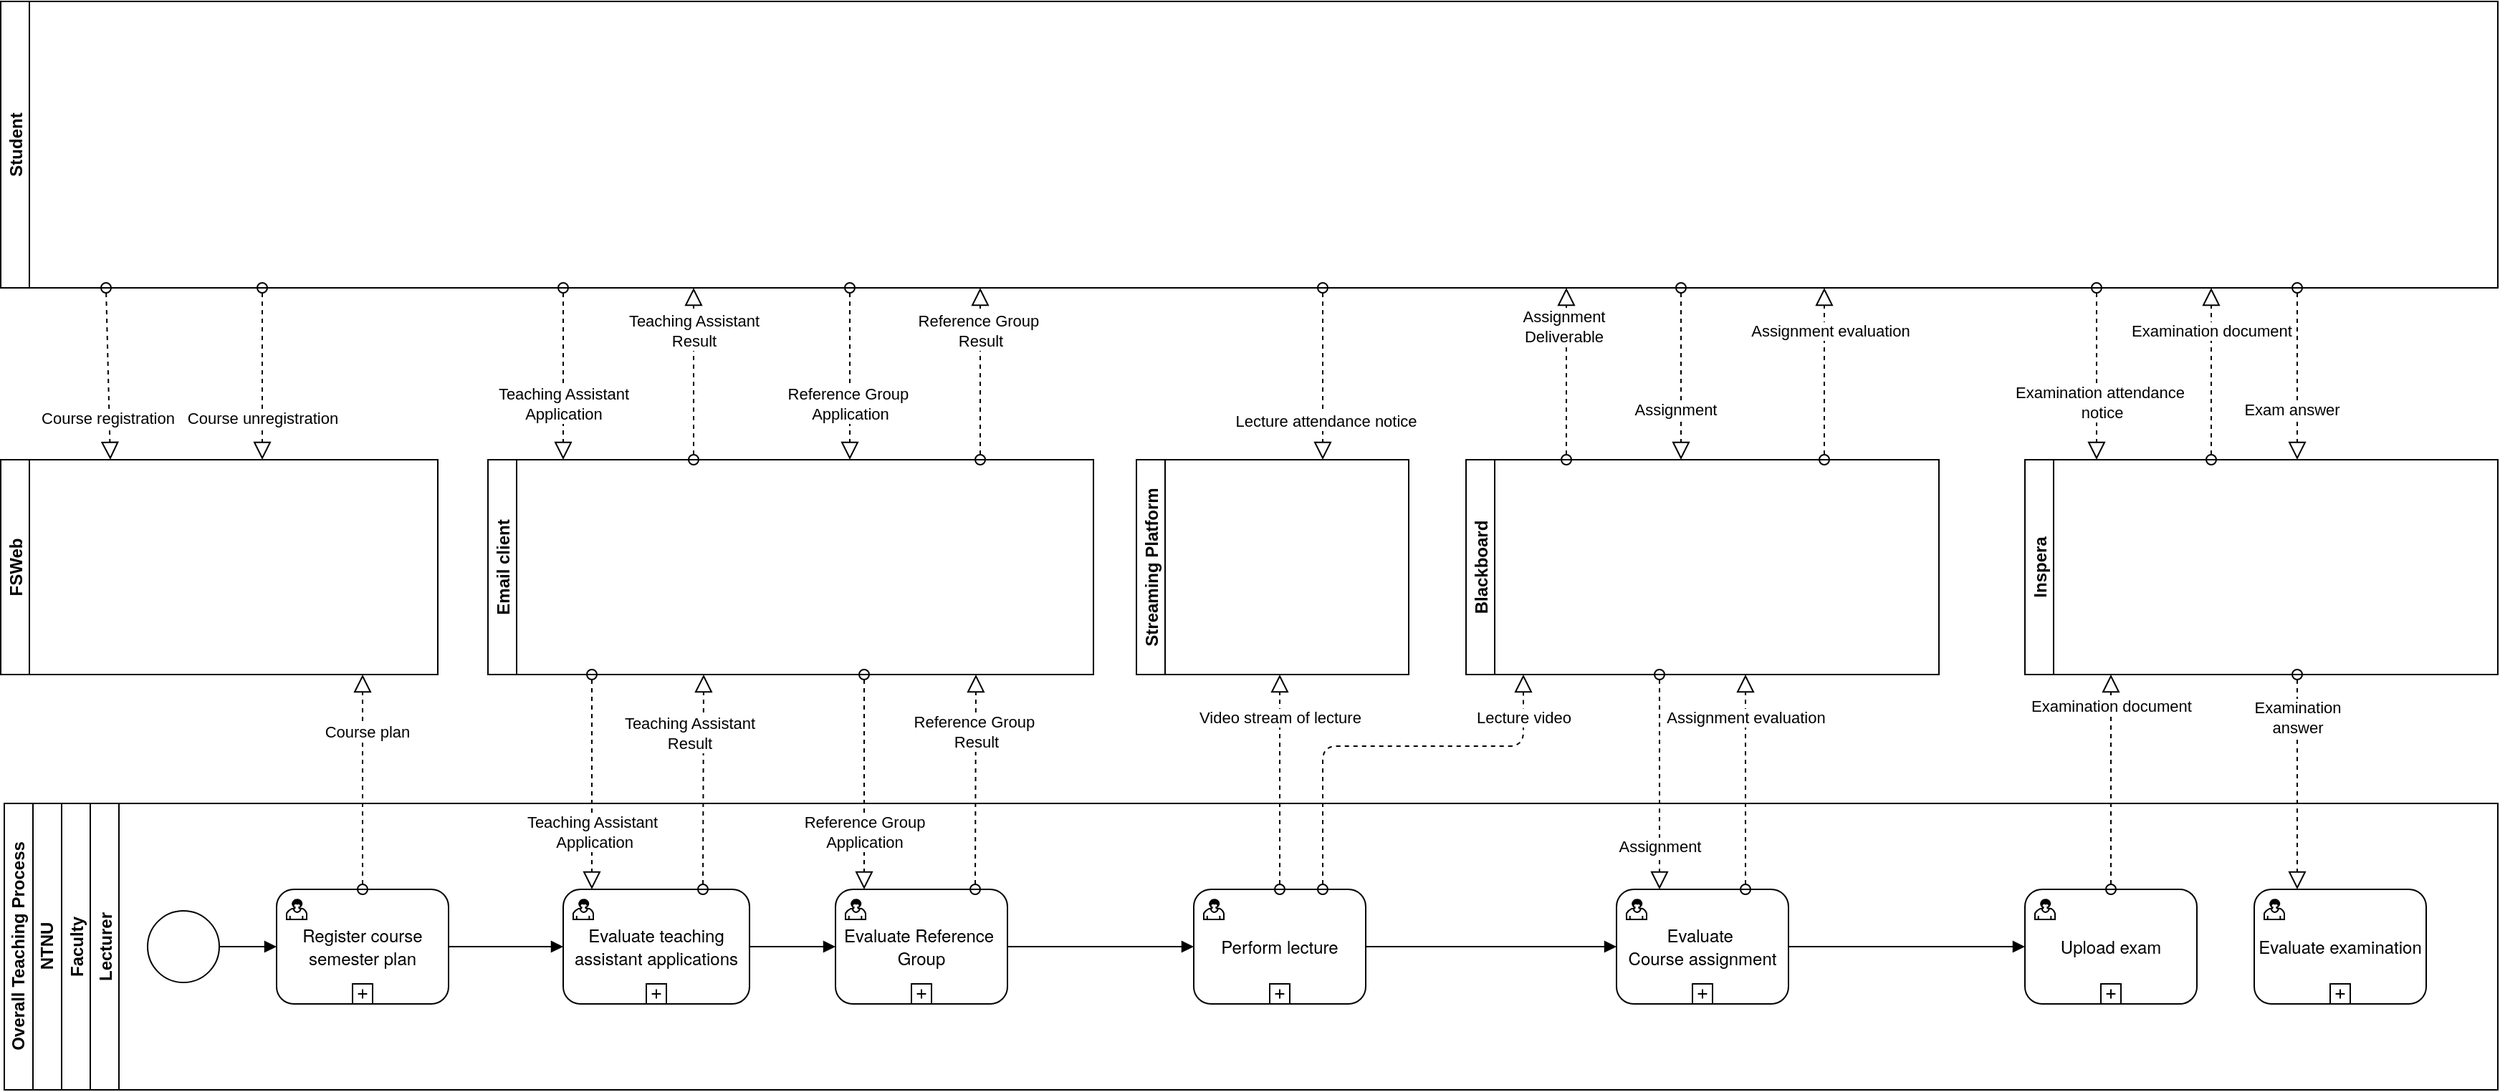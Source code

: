 <mxfile version="13.8.0" type="github">
  <diagram name="Page-1" id="2a216829-ef6e-dabb-86c1-c78162f3ba2b">
    <mxGraphModel dx="1298" dy="1882" grid="1" gridSize="10" guides="1" tooltips="1" connect="1" arrows="1" fold="1" page="1" pageScale="1" pageWidth="850" pageHeight="1100" background="#ffffff" math="0" shadow="0">
      <root>
        <mxCell id="0" />
        <mxCell id="1" parent="0" />
        <mxCell id="4NEy2AXO_T3ACagM7eKn-3" value="Overall Teaching Process" style="swimlane;html=1;childLayout=stackLayout;resizeParent=1;resizeParentMax=0;horizontal=0;startSize=20;horizontalStack=0;" vertex="1" parent="1">
          <mxGeometry x="150" y="180" width="1740" height="200" as="geometry" />
        </mxCell>
        <mxCell id="4NEy2AXO_T3ACagM7eKn-4" value="NTNU" style="swimlane;html=1;startSize=20;horizontal=0;" vertex="1" parent="4NEy2AXO_T3ACagM7eKn-3">
          <mxGeometry x="20" width="1720" height="200" as="geometry" />
        </mxCell>
        <mxCell id="4NEy2AXO_T3ACagM7eKn-8" value="Faculty" style="swimlane;startSize=20;horizontal=0;" vertex="1" parent="4NEy2AXO_T3ACagM7eKn-4">
          <mxGeometry x="20" width="1700" height="200" as="geometry" />
        </mxCell>
        <mxCell id="4NEy2AXO_T3ACagM7eKn-11" value="Lecturer" style="swimlane;startSize=20;horizontal=0;" vertex="1" parent="4NEy2AXO_T3ACagM7eKn-8">
          <mxGeometry x="20" width="1680" height="200" as="geometry" />
        </mxCell>
        <mxCell id="4NEy2AXO_T3ACagM7eKn-66" style="edgeStyle=orthogonalEdgeStyle;rounded=0;orthogonalLoop=1;jettySize=auto;html=1;entryX=0;entryY=0.5;entryDx=0;entryDy=0;endArrow=block;endFill=1;" edge="1" parent="4NEy2AXO_T3ACagM7eKn-11" source="4NEy2AXO_T3ACagM7eKn-50" target="4NEy2AXO_T3ACagM7eKn-63">
          <mxGeometry relative="1" as="geometry" />
        </mxCell>
        <mxCell id="4NEy2AXO_T3ACagM7eKn-77" value="&lt;span style=&quot;font-family: &amp;#34;helvetica neue&amp;#34;&quot;&gt;Evaluate examination&lt;br&gt;&lt;/span&gt;" style="html=1;whiteSpace=wrap;rounded=1;dropTarget=0;" vertex="1" parent="4NEy2AXO_T3ACagM7eKn-11">
          <mxGeometry x="1510" y="60" width="120" height="80" as="geometry" />
        </mxCell>
        <mxCell id="4NEy2AXO_T3ACagM7eKn-78" value="" style="html=1;shape=mxgraph.bpmn.user_task;outlineConnect=0;" vertex="1" parent="4NEy2AXO_T3ACagM7eKn-77">
          <mxGeometry width="14" height="14" relative="1" as="geometry">
            <mxPoint x="7" y="7" as="offset" />
          </mxGeometry>
        </mxCell>
        <mxCell id="4NEy2AXO_T3ACagM7eKn-79" value="" style="html=1;shape=plus;outlineConnect=0;" vertex="1" parent="4NEy2AXO_T3ACagM7eKn-77">
          <mxGeometry x="0.5" y="1" width="14" height="14" relative="1" as="geometry">
            <mxPoint x="-7" y="-14" as="offset" />
          </mxGeometry>
        </mxCell>
        <mxCell id="4NEy2AXO_T3ACagM7eKn-80" value="&lt;span style=&quot;font-family: &amp;#34;helvetica neue&amp;#34;&quot;&gt;Upload exam&lt;br&gt;&lt;/span&gt;" style="html=1;whiteSpace=wrap;rounded=1;dropTarget=0;" vertex="1" parent="4NEy2AXO_T3ACagM7eKn-11">
          <mxGeometry x="1350" y="60" width="120" height="80" as="geometry" />
        </mxCell>
        <mxCell id="4NEy2AXO_T3ACagM7eKn-81" value="" style="html=1;shape=mxgraph.bpmn.user_task;outlineConnect=0;" vertex="1" parent="4NEy2AXO_T3ACagM7eKn-80">
          <mxGeometry width="14" height="14" relative="1" as="geometry">
            <mxPoint x="7" y="7" as="offset" />
          </mxGeometry>
        </mxCell>
        <mxCell id="4NEy2AXO_T3ACagM7eKn-82" value="" style="html=1;shape=plus;outlineConnect=0;" vertex="1" parent="4NEy2AXO_T3ACagM7eKn-80">
          <mxGeometry x="0.5" y="1" width="14" height="14" relative="1" as="geometry">
            <mxPoint x="-7" y="-14" as="offset" />
          </mxGeometry>
        </mxCell>
        <mxCell id="4NEy2AXO_T3ACagM7eKn-50" value="&lt;span style=&quot;font-family: &amp;#34;helvetica neue&amp;#34;&quot;&gt;Perform lecture&lt;br&gt;&lt;/span&gt;" style="html=1;whiteSpace=wrap;rounded=1;dropTarget=0;" vertex="1" parent="4NEy2AXO_T3ACagM7eKn-11">
          <mxGeometry x="770" y="60" width="120" height="80" as="geometry" />
        </mxCell>
        <mxCell id="4NEy2AXO_T3ACagM7eKn-51" value="" style="html=1;shape=mxgraph.bpmn.user_task;outlineConnect=0;" vertex="1" parent="4NEy2AXO_T3ACagM7eKn-50">
          <mxGeometry width="14" height="14" relative="1" as="geometry">
            <mxPoint x="7" y="7" as="offset" />
          </mxGeometry>
        </mxCell>
        <mxCell id="4NEy2AXO_T3ACagM7eKn-52" value="" style="html=1;shape=plus;outlineConnect=0;" vertex="1" parent="4NEy2AXO_T3ACagM7eKn-50">
          <mxGeometry x="0.5" y="1" width="14" height="14" relative="1" as="geometry">
            <mxPoint x="-7" y="-14" as="offset" />
          </mxGeometry>
        </mxCell>
        <mxCell id="4NEy2AXO_T3ACagM7eKn-54" style="edgeStyle=orthogonalEdgeStyle;rounded=0;orthogonalLoop=1;jettySize=auto;html=1;entryX=0;entryY=0.5;entryDx=0;entryDy=0;endArrow=block;endFill=1;" edge="1" parent="4NEy2AXO_T3ACagM7eKn-11" source="4NEy2AXO_T3ACagM7eKn-43" target="4NEy2AXO_T3ACagM7eKn-50">
          <mxGeometry relative="1" as="geometry" />
        </mxCell>
        <mxCell id="4NEy2AXO_T3ACagM7eKn-43" value="&lt;span style=&quot;font-family: &amp;#34;helvetica neue&amp;#34;&quot;&gt;Evaluate Reference&amp;nbsp;&lt;br&gt;Group&lt;br&gt;&lt;/span&gt;" style="html=1;whiteSpace=wrap;rounded=1;dropTarget=0;" vertex="1" parent="4NEy2AXO_T3ACagM7eKn-11">
          <mxGeometry x="520" y="60" width="120" height="80" as="geometry" />
        </mxCell>
        <mxCell id="4NEy2AXO_T3ACagM7eKn-44" value="" style="html=1;shape=mxgraph.bpmn.user_task;outlineConnect=0;" vertex="1" parent="4NEy2AXO_T3ACagM7eKn-43">
          <mxGeometry width="14" height="14" relative="1" as="geometry">
            <mxPoint x="7" y="7" as="offset" />
          </mxGeometry>
        </mxCell>
        <mxCell id="4NEy2AXO_T3ACagM7eKn-45" value="" style="html=1;shape=plus;outlineConnect=0;" vertex="1" parent="4NEy2AXO_T3ACagM7eKn-43">
          <mxGeometry x="0.5" y="1" width="14" height="14" relative="1" as="geometry">
            <mxPoint x="-7" y="-14" as="offset" />
          </mxGeometry>
        </mxCell>
        <mxCell id="4NEy2AXO_T3ACagM7eKn-49" style="edgeStyle=orthogonalEdgeStyle;rounded=0;orthogonalLoop=1;jettySize=auto;html=1;entryX=0;entryY=0.5;entryDx=0;entryDy=0;endArrow=block;endFill=1;" edge="1" parent="4NEy2AXO_T3ACagM7eKn-11" source="4NEy2AXO_T3ACagM7eKn-32" target="4NEy2AXO_T3ACagM7eKn-43">
          <mxGeometry relative="1" as="geometry" />
        </mxCell>
        <mxCell id="4NEy2AXO_T3ACagM7eKn-32" value="&lt;span style=&quot;font-family: &amp;#34;helvetica neue&amp;#34;&quot;&gt;Evaluate teaching assistant applications&lt;/span&gt;" style="html=1;whiteSpace=wrap;rounded=1;dropTarget=0;" vertex="1" parent="4NEy2AXO_T3ACagM7eKn-11">
          <mxGeometry x="330" y="60" width="130" height="80" as="geometry" />
        </mxCell>
        <mxCell id="4NEy2AXO_T3ACagM7eKn-33" value="" style="html=1;shape=mxgraph.bpmn.user_task;outlineConnect=0;" vertex="1" parent="4NEy2AXO_T3ACagM7eKn-32">
          <mxGeometry width="14" height="14" relative="1" as="geometry">
            <mxPoint x="7" y="7" as="offset" />
          </mxGeometry>
        </mxCell>
        <mxCell id="4NEy2AXO_T3ACagM7eKn-34" value="" style="html=1;shape=plus;outlineConnect=0;" vertex="1" parent="4NEy2AXO_T3ACagM7eKn-32">
          <mxGeometry x="0.5" y="1" width="14" height="14" relative="1" as="geometry">
            <mxPoint x="-7" y="-14" as="offset" />
          </mxGeometry>
        </mxCell>
        <mxCell id="4NEy2AXO_T3ACagM7eKn-37" style="edgeStyle=orthogonalEdgeStyle;rounded=0;orthogonalLoop=1;jettySize=auto;html=1;entryX=0;entryY=0.5;entryDx=0;entryDy=0;endArrow=block;endFill=1;" edge="1" parent="4NEy2AXO_T3ACagM7eKn-11" source="4NEy2AXO_T3ACagM7eKn-20" target="4NEy2AXO_T3ACagM7eKn-32">
          <mxGeometry relative="1" as="geometry" />
        </mxCell>
        <mxCell id="4NEy2AXO_T3ACagM7eKn-20" value="&lt;span style=&quot;font-family: &amp;#34;helvetica neue&amp;#34;&quot;&gt;Register course semester plan&lt;/span&gt;" style="html=1;whiteSpace=wrap;rounded=1;dropTarget=0;" vertex="1" parent="4NEy2AXO_T3ACagM7eKn-11">
          <mxGeometry x="130" y="60" width="120" height="80" as="geometry" />
        </mxCell>
        <mxCell id="4NEy2AXO_T3ACagM7eKn-21" value="" style="html=1;shape=mxgraph.bpmn.user_task;outlineConnect=0;" vertex="1" parent="4NEy2AXO_T3ACagM7eKn-20">
          <mxGeometry width="14" height="14" relative="1" as="geometry">
            <mxPoint x="7" y="7" as="offset" />
          </mxGeometry>
        </mxCell>
        <mxCell id="4NEy2AXO_T3ACagM7eKn-22" value="" style="html=1;shape=plus;outlineConnect=0;" vertex="1" parent="4NEy2AXO_T3ACagM7eKn-20">
          <mxGeometry x="0.5" y="1" width="14" height="14" relative="1" as="geometry">
            <mxPoint x="-7" y="-14" as="offset" />
          </mxGeometry>
        </mxCell>
        <mxCell id="4NEy2AXO_T3ACagM7eKn-23" style="edgeStyle=orthogonalEdgeStyle;rounded=0;orthogonalLoop=1;jettySize=auto;html=1;entryX=0;entryY=0.5;entryDx=0;entryDy=0;endArrow=block;endFill=1;" edge="1" parent="4NEy2AXO_T3ACagM7eKn-11" source="4NEy2AXO_T3ACagM7eKn-14" target="4NEy2AXO_T3ACagM7eKn-20">
          <mxGeometry relative="1" as="geometry" />
        </mxCell>
        <mxCell id="4NEy2AXO_T3ACagM7eKn-14" value="" style="shape=mxgraph.bpmn.shape;html=1;verticalLabelPosition=bottom;labelBackgroundColor=#ffffff;verticalAlign=top;align=center;perimeter=ellipsePerimeter;outlineConnect=0;outline=standard;symbol=general;" vertex="1" parent="4NEy2AXO_T3ACagM7eKn-11">
          <mxGeometry x="40" y="75" width="50" height="50" as="geometry" />
        </mxCell>
        <mxCell id="4NEy2AXO_T3ACagM7eKn-83" style="edgeStyle=orthogonalEdgeStyle;rounded=0;orthogonalLoop=1;jettySize=auto;html=1;entryX=0;entryY=0.5;entryDx=0;entryDy=0;endArrow=block;endFill=1;" edge="1" parent="4NEy2AXO_T3ACagM7eKn-11" source="4NEy2AXO_T3ACagM7eKn-63" target="4NEy2AXO_T3ACagM7eKn-80">
          <mxGeometry relative="1" as="geometry" />
        </mxCell>
        <mxCell id="4NEy2AXO_T3ACagM7eKn-63" value="&lt;span style=&quot;font-family: &amp;#34;helvetica neue&amp;#34;&quot;&gt;Evaluate&amp;nbsp;&lt;br&gt;Course assignment&lt;br&gt;&lt;/span&gt;" style="html=1;whiteSpace=wrap;rounded=1;dropTarget=0;" vertex="1" parent="4NEy2AXO_T3ACagM7eKn-11">
          <mxGeometry x="1065" y="60" width="120" height="80" as="geometry" />
        </mxCell>
        <mxCell id="4NEy2AXO_T3ACagM7eKn-64" value="" style="html=1;shape=mxgraph.bpmn.user_task;outlineConnect=0;" vertex="1" parent="4NEy2AXO_T3ACagM7eKn-63">
          <mxGeometry width="14" height="14" relative="1" as="geometry">
            <mxPoint x="7" y="7" as="offset" />
          </mxGeometry>
        </mxCell>
        <mxCell id="4NEy2AXO_T3ACagM7eKn-65" value="" style="html=1;shape=plus;outlineConnect=0;" vertex="1" parent="4NEy2AXO_T3ACagM7eKn-63">
          <mxGeometry x="0.5" y="1" width="14" height="14" relative="1" as="geometry">
            <mxPoint x="-7" y="-14" as="offset" />
          </mxGeometry>
        </mxCell>
        <mxCell id="4NEy2AXO_T3ACagM7eKn-13" value="Student" style="swimlane;startSize=20;horizontal=0;" vertex="1" parent="1">
          <mxGeometry x="147.5" y="-380" width="1742.5" height="200" as="geometry" />
        </mxCell>
        <mxCell id="4NEy2AXO_T3ACagM7eKn-18" value="FSWeb" style="swimlane;startSize=20;horizontal=0;" vertex="1" parent="1">
          <mxGeometry x="147.5" y="-60" width="305" height="150" as="geometry" />
        </mxCell>
        <mxCell id="4NEy2AXO_T3ACagM7eKn-19" value="" style="startArrow=oval;startFill=0;startSize=7;endArrow=block;endFill=0;endSize=10;dashed=1;html=1;exitX=0.5;exitY=0;exitDx=0;exitDy=0;" edge="1" parent="1" source="4NEy2AXO_T3ACagM7eKn-20">
          <mxGeometry width="100" relative="1" as="geometry">
            <mxPoint x="400" y="240" as="sourcePoint" />
            <mxPoint x="400" y="90" as="targetPoint" />
          </mxGeometry>
        </mxCell>
        <mxCell id="4NEy2AXO_T3ACagM7eKn-24" value="Course plan" style="edgeLabel;html=1;align=center;verticalAlign=middle;resizable=0;points=[];" vertex="1" connectable="0" parent="4NEy2AXO_T3ACagM7eKn-19">
          <mxGeometry x="0.467" y="-3" relative="1" as="geometry">
            <mxPoint as="offset" />
          </mxGeometry>
        </mxCell>
        <mxCell id="4NEy2AXO_T3ACagM7eKn-25" value="" style="startArrow=oval;startFill=0;startSize=7;endArrow=block;endFill=0;endSize=10;dashed=1;html=1;" edge="1" parent="1">
          <mxGeometry width="100" relative="1" as="geometry">
            <mxPoint x="221" y="-180" as="sourcePoint" />
            <mxPoint x="224" y="-60" as="targetPoint" />
          </mxGeometry>
        </mxCell>
        <mxCell id="4NEy2AXO_T3ACagM7eKn-26" value="Course registration" style="edgeLabel;html=1;align=center;verticalAlign=middle;resizable=0;points=[];" vertex="1" connectable="0" parent="4NEy2AXO_T3ACagM7eKn-25">
          <mxGeometry x="-0.545" relative="1" as="geometry">
            <mxPoint y="63.01" as="offset" />
          </mxGeometry>
        </mxCell>
        <mxCell id="4NEy2AXO_T3ACagM7eKn-27" value="Email client" style="swimlane;startSize=20;horizontal=0;" vertex="1" parent="1">
          <mxGeometry x="487.5" y="-60" width="422.5" height="150" as="geometry" />
        </mxCell>
        <mxCell id="4NEy2AXO_T3ACagM7eKn-28" value="" style="startArrow=oval;startFill=0;startSize=7;endArrow=block;endFill=0;endSize=10;dashed=1;html=1;" edge="1" parent="1">
          <mxGeometry width="100" relative="1" as="geometry">
            <mxPoint x="330" y="-180" as="sourcePoint" />
            <mxPoint x="330" y="-60" as="targetPoint" />
          </mxGeometry>
        </mxCell>
        <mxCell id="4NEy2AXO_T3ACagM7eKn-29" value="Course unregistration" style="edgeLabel;html=1;align=center;verticalAlign=middle;resizable=0;points=[];" vertex="1" connectable="0" parent="4NEy2AXO_T3ACagM7eKn-28">
          <mxGeometry x="-0.545" relative="1" as="geometry">
            <mxPoint y="63" as="offset" />
          </mxGeometry>
        </mxCell>
        <mxCell id="4NEy2AXO_T3ACagM7eKn-30" value="" style="startArrow=oval;startFill=0;startSize=7;endArrow=block;endFill=0;endSize=10;dashed=1;html=1;" edge="1" parent="1">
          <mxGeometry width="100" relative="1" as="geometry">
            <mxPoint x="540" y="-180" as="sourcePoint" />
            <mxPoint x="540" y="-60" as="targetPoint" />
          </mxGeometry>
        </mxCell>
        <mxCell id="4NEy2AXO_T3ACagM7eKn-31" value="Teaching Assistant &lt;br&gt;Application" style="edgeLabel;html=1;align=center;verticalAlign=middle;resizable=0;points=[];" vertex="1" connectable="0" parent="4NEy2AXO_T3ACagM7eKn-30">
          <mxGeometry x="-0.545" relative="1" as="geometry">
            <mxPoint y="53" as="offset" />
          </mxGeometry>
        </mxCell>
        <mxCell id="4NEy2AXO_T3ACagM7eKn-35" value="Teaching Assistant &lt;br&gt;Result" style="startArrow=oval;startFill=0;startSize=7;endArrow=block;endFill=0;endSize=10;dashed=1;html=1;exitX=0.75;exitY=0;exitDx=0;exitDy=0;" edge="1" parent="1" source="4NEy2AXO_T3ACagM7eKn-32">
          <mxGeometry x="0.455" y="10" width="100" relative="1" as="geometry">
            <mxPoint x="610" y="140" as="sourcePoint" />
            <mxPoint x="638" y="90" as="targetPoint" />
            <mxPoint as="offset" />
          </mxGeometry>
        </mxCell>
        <mxCell id="4NEy2AXO_T3ACagM7eKn-36" value="Teaching Assistant &lt;br&gt;Result" style="startArrow=oval;startFill=0;startSize=7;endArrow=block;endFill=0;endSize=10;dashed=1;html=1;" edge="1" parent="1">
          <mxGeometry x="0.5" width="100" relative="1" as="geometry">
            <mxPoint x="631" y="-60" as="sourcePoint" />
            <mxPoint x="631" y="-180" as="targetPoint" />
            <mxPoint as="offset" />
          </mxGeometry>
        </mxCell>
        <mxCell id="4NEy2AXO_T3ACagM7eKn-38" value="" style="startArrow=oval;startFill=0;startSize=7;endArrow=block;endFill=0;endSize=10;dashed=1;html=1;" edge="1" parent="1">
          <mxGeometry width="100" relative="1" as="geometry">
            <mxPoint x="560" y="90" as="sourcePoint" />
            <mxPoint x="560" y="240" as="targetPoint" />
          </mxGeometry>
        </mxCell>
        <mxCell id="4NEy2AXO_T3ACagM7eKn-39" value="Teaching Assistant&lt;br&gt;&amp;nbsp;Application" style="edgeLabel;html=1;align=center;verticalAlign=middle;resizable=0;points=[];" vertex="1" connectable="0" parent="4NEy2AXO_T3ACagM7eKn-38">
          <mxGeometry x="-0.545" relative="1" as="geometry">
            <mxPoint y="76.03" as="offset" />
          </mxGeometry>
        </mxCell>
        <mxCell id="4NEy2AXO_T3ACagM7eKn-40" value="" style="startArrow=oval;startFill=0;startSize=7;endArrow=block;endFill=0;endSize=10;dashed=1;html=1;" edge="1" parent="1">
          <mxGeometry width="100" relative="1" as="geometry">
            <mxPoint x="740" y="-180" as="sourcePoint" />
            <mxPoint x="740" y="-60" as="targetPoint" />
          </mxGeometry>
        </mxCell>
        <mxCell id="4NEy2AXO_T3ACagM7eKn-41" value="Reference Group&amp;nbsp;&lt;br&gt;Application" style="edgeLabel;html=1;align=center;verticalAlign=middle;resizable=0;points=[];" vertex="1" connectable="0" parent="4NEy2AXO_T3ACagM7eKn-40">
          <mxGeometry x="-0.545" relative="1" as="geometry">
            <mxPoint y="53" as="offset" />
          </mxGeometry>
        </mxCell>
        <mxCell id="4NEy2AXO_T3ACagM7eKn-42" value="Reference Group&amp;nbsp;&lt;br&gt;Result" style="startArrow=oval;startFill=0;startSize=7;endArrow=block;endFill=0;endSize=10;dashed=1;html=1;" edge="1" parent="1">
          <mxGeometry x="0.5" width="100" relative="1" as="geometry">
            <mxPoint x="831" y="-60" as="sourcePoint" />
            <mxPoint x="831" y="-180" as="targetPoint" />
            <mxPoint as="offset" />
          </mxGeometry>
        </mxCell>
        <mxCell id="4NEy2AXO_T3ACagM7eKn-46" value="Reference Group&amp;nbsp;&lt;br&gt;Result" style="startArrow=oval;startFill=0;startSize=7;endArrow=block;endFill=0;endSize=10;dashed=1;html=1;exitX=0.75;exitY=0;exitDx=0;exitDy=0;" edge="1" parent="1">
          <mxGeometry x="0.467" width="100" relative="1" as="geometry">
            <mxPoint x="827.5" y="240" as="sourcePoint" />
            <mxPoint x="828" y="90" as="targetPoint" />
            <mxPoint as="offset" />
          </mxGeometry>
        </mxCell>
        <mxCell id="4NEy2AXO_T3ACagM7eKn-47" value="" style="startArrow=oval;startFill=0;startSize=7;endArrow=block;endFill=0;endSize=10;dashed=1;html=1;" edge="1" parent="1">
          <mxGeometry width="100" relative="1" as="geometry">
            <mxPoint x="750" y="90" as="sourcePoint" />
            <mxPoint x="750" y="240" as="targetPoint" />
          </mxGeometry>
        </mxCell>
        <mxCell id="4NEy2AXO_T3ACagM7eKn-48" value="Reference Group&lt;br&gt;Application" style="edgeLabel;html=1;align=center;verticalAlign=middle;resizable=0;points=[];" vertex="1" connectable="0" parent="4NEy2AXO_T3ACagM7eKn-47">
          <mxGeometry x="-0.545" relative="1" as="geometry">
            <mxPoint y="76.03" as="offset" />
          </mxGeometry>
        </mxCell>
        <mxCell id="4NEy2AXO_T3ACagM7eKn-53" value="Streaming Platform" style="swimlane;startSize=20;horizontal=0;" vertex="1" parent="1">
          <mxGeometry x="940" y="-60" width="190" height="150" as="geometry" />
        </mxCell>
        <mxCell id="4NEy2AXO_T3ACagM7eKn-55" value="Video stream of lecture" style="startArrow=oval;startFill=0;startSize=7;endArrow=block;endFill=0;endSize=10;dashed=1;html=1;exitX=0.5;exitY=0;exitDx=0;exitDy=0;" edge="1" parent="1" source="4NEy2AXO_T3ACagM7eKn-50">
          <mxGeometry x="0.6" width="100" relative="1" as="geometry">
            <mxPoint x="837.5" y="250" as="sourcePoint" />
            <mxPoint x="1040" y="90" as="targetPoint" />
            <mxPoint as="offset" />
          </mxGeometry>
        </mxCell>
        <mxCell id="4NEy2AXO_T3ACagM7eKn-56" value="" style="startArrow=oval;startFill=0;startSize=7;endArrow=block;endFill=0;endSize=10;dashed=1;html=1;" edge="1" parent="1">
          <mxGeometry width="100" relative="1" as="geometry">
            <mxPoint x="1070" y="-180" as="sourcePoint" />
            <mxPoint x="1070" y="-60" as="targetPoint" />
          </mxGeometry>
        </mxCell>
        <mxCell id="4NEy2AXO_T3ACagM7eKn-57" value="Lecture attendance notice" style="edgeLabel;html=1;align=center;verticalAlign=middle;resizable=0;points=[];" vertex="1" connectable="0" parent="4NEy2AXO_T3ACagM7eKn-56">
          <mxGeometry x="0.55" y="2" relative="1" as="geometry">
            <mxPoint as="offset" />
          </mxGeometry>
        </mxCell>
        <mxCell id="4NEy2AXO_T3ACagM7eKn-58" value="Blackboard" style="swimlane;startSize=20;horizontal=0;" vertex="1" parent="1">
          <mxGeometry x="1170" y="-60" width="330" height="150" as="geometry" />
        </mxCell>
        <mxCell id="4NEy2AXO_T3ACagM7eKn-59" value="Lecture video" style="startArrow=oval;startFill=0;startSize=7;endArrow=block;endFill=0;endSize=10;dashed=1;html=1;exitX=0.75;exitY=0;exitDx=0;exitDy=0;edgeStyle=orthogonalEdgeStyle;" edge="1" parent="1" source="4NEy2AXO_T3ACagM7eKn-50">
          <mxGeometry x="0.798" width="100" relative="1" as="geometry">
            <mxPoint x="1050" y="250" as="sourcePoint" />
            <mxPoint x="1210" y="90" as="targetPoint" />
            <mxPoint as="offset" />
            <Array as="points">
              <mxPoint x="1070" y="140" />
              <mxPoint x="1210" y="140" />
            </Array>
          </mxGeometry>
        </mxCell>
        <mxCell id="4NEy2AXO_T3ACagM7eKn-67" value="Assignment evaluation" style="startArrow=oval;startFill=0;startSize=7;endArrow=block;endFill=0;endSize=10;dashed=1;html=1;exitX=0.75;exitY=0;exitDx=0;exitDy=0;" edge="1" parent="1" source="4NEy2AXO_T3ACagM7eKn-63">
          <mxGeometry x="0.6" width="100" relative="1" as="geometry">
            <mxPoint x="1050" y="250" as="sourcePoint" />
            <mxPoint x="1365" y="90" as="targetPoint" />
            <mxPoint as="offset" />
          </mxGeometry>
        </mxCell>
        <mxCell id="4NEy2AXO_T3ACagM7eKn-68" value="Assignment" style="startArrow=oval;startFill=0;startSize=7;endArrow=block;endFill=0;endSize=10;dashed=1;html=1;entryX=0.25;entryY=0;entryDx=0;entryDy=0;" edge="1" parent="1" target="4NEy2AXO_T3ACagM7eKn-63">
          <mxGeometry x="0.6" width="100" relative="1" as="geometry">
            <mxPoint x="1305" y="90" as="sourcePoint" />
            <mxPoint x="1375" y="100" as="targetPoint" />
            <mxPoint as="offset" />
          </mxGeometry>
        </mxCell>
        <mxCell id="4NEy2AXO_T3ACagM7eKn-69" value="" style="startArrow=oval;startFill=0;startSize=7;endArrow=block;endFill=0;endSize=10;dashed=1;html=1;" edge="1" parent="1">
          <mxGeometry width="100" relative="1" as="geometry">
            <mxPoint x="1240" y="-60" as="sourcePoint" />
            <mxPoint x="1240" y="-180" as="targetPoint" />
          </mxGeometry>
        </mxCell>
        <mxCell id="4NEy2AXO_T3ACagM7eKn-70" value="Assignment &lt;br&gt;Deliverable" style="edgeLabel;html=1;align=center;verticalAlign=middle;resizable=0;points=[];" vertex="1" connectable="0" parent="4NEy2AXO_T3ACagM7eKn-69">
          <mxGeometry x="0.55" y="2" relative="1" as="geometry">
            <mxPoint as="offset" />
          </mxGeometry>
        </mxCell>
        <mxCell id="4NEy2AXO_T3ACagM7eKn-71" value="" style="startArrow=oval;startFill=0;startSize=7;endArrow=block;endFill=0;endSize=10;dashed=1;html=1;" edge="1" parent="1">
          <mxGeometry width="100" relative="1" as="geometry">
            <mxPoint x="1320" y="-180" as="sourcePoint" />
            <mxPoint x="1320" y="-60" as="targetPoint" />
          </mxGeometry>
        </mxCell>
        <mxCell id="4NEy2AXO_T3ACagM7eKn-73" value="Assignment" style="edgeLabel;html=1;align=center;verticalAlign=middle;resizable=0;points=[];" vertex="1" connectable="0" parent="4NEy2AXO_T3ACagM7eKn-71">
          <mxGeometry x="0.417" y="-4" relative="1" as="geometry">
            <mxPoint as="offset" />
          </mxGeometry>
        </mxCell>
        <mxCell id="4NEy2AXO_T3ACagM7eKn-74" value="" style="startArrow=oval;startFill=0;startSize=7;endArrow=block;endFill=0;endSize=10;dashed=1;html=1;" edge="1" parent="1">
          <mxGeometry width="100" relative="1" as="geometry">
            <mxPoint x="1420" y="-60" as="sourcePoint" />
            <mxPoint x="1420" y="-180" as="targetPoint" />
          </mxGeometry>
        </mxCell>
        <mxCell id="4NEy2AXO_T3ACagM7eKn-75" value="Assignment evaluation" style="edgeLabel;html=1;align=center;verticalAlign=middle;resizable=0;points=[];" vertex="1" connectable="0" parent="4NEy2AXO_T3ACagM7eKn-74">
          <mxGeometry x="0.417" y="-4" relative="1" as="geometry">
            <mxPoint y="-5" as="offset" />
          </mxGeometry>
        </mxCell>
        <mxCell id="4NEy2AXO_T3ACagM7eKn-76" value="Inspera" style="swimlane;startSize=20;horizontal=0;" vertex="1" parent="1">
          <mxGeometry x="1560" y="-60" width="330" height="150" as="geometry" />
        </mxCell>
        <mxCell id="4NEy2AXO_T3ACagM7eKn-84" value="" style="startArrow=oval;startFill=0;startSize=7;endArrow=block;endFill=0;endSize=10;dashed=1;html=1;exitX=0.5;exitY=0;exitDx=0;exitDy=0;" edge="1" parent="1" source="4NEy2AXO_T3ACagM7eKn-80">
          <mxGeometry width="100" relative="1" as="geometry">
            <mxPoint x="1610" y="130" as="sourcePoint" />
            <mxPoint x="1620" y="90" as="targetPoint" />
          </mxGeometry>
        </mxCell>
        <mxCell id="4NEy2AXO_T3ACagM7eKn-85" value="Examination document" style="edgeLabel;html=1;align=center;verticalAlign=middle;resizable=0;points=[];" vertex="1" connectable="0" parent="4NEy2AXO_T3ACagM7eKn-84">
          <mxGeometry x="0.707" relative="1" as="geometry">
            <mxPoint as="offset" />
          </mxGeometry>
        </mxCell>
        <mxCell id="4NEy2AXO_T3ACagM7eKn-86" value="" style="startArrow=oval;startFill=0;startSize=7;endArrow=block;endFill=0;endSize=10;dashed=1;html=1;entryX=0.25;entryY=0;entryDx=0;entryDy=0;" edge="1" parent="1" target="4NEy2AXO_T3ACagM7eKn-77">
          <mxGeometry width="100" relative="1" as="geometry">
            <mxPoint x="1750" y="90" as="sourcePoint" />
            <mxPoint x="1860" y="150" as="targetPoint" />
          </mxGeometry>
        </mxCell>
        <mxCell id="4NEy2AXO_T3ACagM7eKn-87" value="Examination&lt;br&gt;answer" style="edgeLabel;html=1;align=center;verticalAlign=middle;resizable=0;points=[];" vertex="1" connectable="0" parent="4NEy2AXO_T3ACagM7eKn-86">
          <mxGeometry x="-0.747" relative="1" as="geometry">
            <mxPoint y="11" as="offset" />
          </mxGeometry>
        </mxCell>
        <mxCell id="4NEy2AXO_T3ACagM7eKn-88" value="" style="startArrow=oval;startFill=0;startSize=7;endArrow=block;endFill=0;endSize=10;dashed=1;html=1;" edge="1" parent="1">
          <mxGeometry width="100" relative="1" as="geometry">
            <mxPoint x="1610" y="-180" as="sourcePoint" />
            <mxPoint x="1610" y="-60" as="targetPoint" />
          </mxGeometry>
        </mxCell>
        <mxCell id="4NEy2AXO_T3ACagM7eKn-89" value="Examination attendance&lt;br&gt;&amp;nbsp;notice" style="edgeLabel;html=1;align=center;verticalAlign=middle;resizable=0;points=[];" vertex="1" connectable="0" parent="4NEy2AXO_T3ACagM7eKn-88">
          <mxGeometry x="0.55" y="2" relative="1" as="geometry">
            <mxPoint y="-13" as="offset" />
          </mxGeometry>
        </mxCell>
        <mxCell id="4NEy2AXO_T3ACagM7eKn-90" value="" style="startArrow=oval;startFill=0;startSize=7;endArrow=block;endFill=0;endSize=10;dashed=1;html=1;" edge="1" parent="1">
          <mxGeometry width="100" relative="1" as="geometry">
            <mxPoint x="1690" y="-60" as="sourcePoint" />
            <mxPoint x="1690" y="-180" as="targetPoint" />
          </mxGeometry>
        </mxCell>
        <mxCell id="4NEy2AXO_T3ACagM7eKn-91" value="Examination document" style="edgeLabel;html=1;align=center;verticalAlign=middle;resizable=0;points=[];" vertex="1" connectable="0" parent="4NEy2AXO_T3ACagM7eKn-90">
          <mxGeometry x="0.707" relative="1" as="geometry">
            <mxPoint y="12" as="offset" />
          </mxGeometry>
        </mxCell>
        <mxCell id="4NEy2AXO_T3ACagM7eKn-92" value="" style="startArrow=oval;startFill=0;startSize=7;endArrow=block;endFill=0;endSize=10;dashed=1;html=1;" edge="1" parent="1">
          <mxGeometry width="100" relative="1" as="geometry">
            <mxPoint x="1750" y="-180" as="sourcePoint" />
            <mxPoint x="1750" y="-60" as="targetPoint" />
          </mxGeometry>
        </mxCell>
        <mxCell id="4NEy2AXO_T3ACagM7eKn-93" value="Exam answer" style="edgeLabel;html=1;align=center;verticalAlign=middle;resizable=0;points=[];" vertex="1" connectable="0" parent="4NEy2AXO_T3ACagM7eKn-92">
          <mxGeometry x="0.417" y="-4" relative="1" as="geometry">
            <mxPoint as="offset" />
          </mxGeometry>
        </mxCell>
      </root>
    </mxGraphModel>
  </diagram>
</mxfile>
